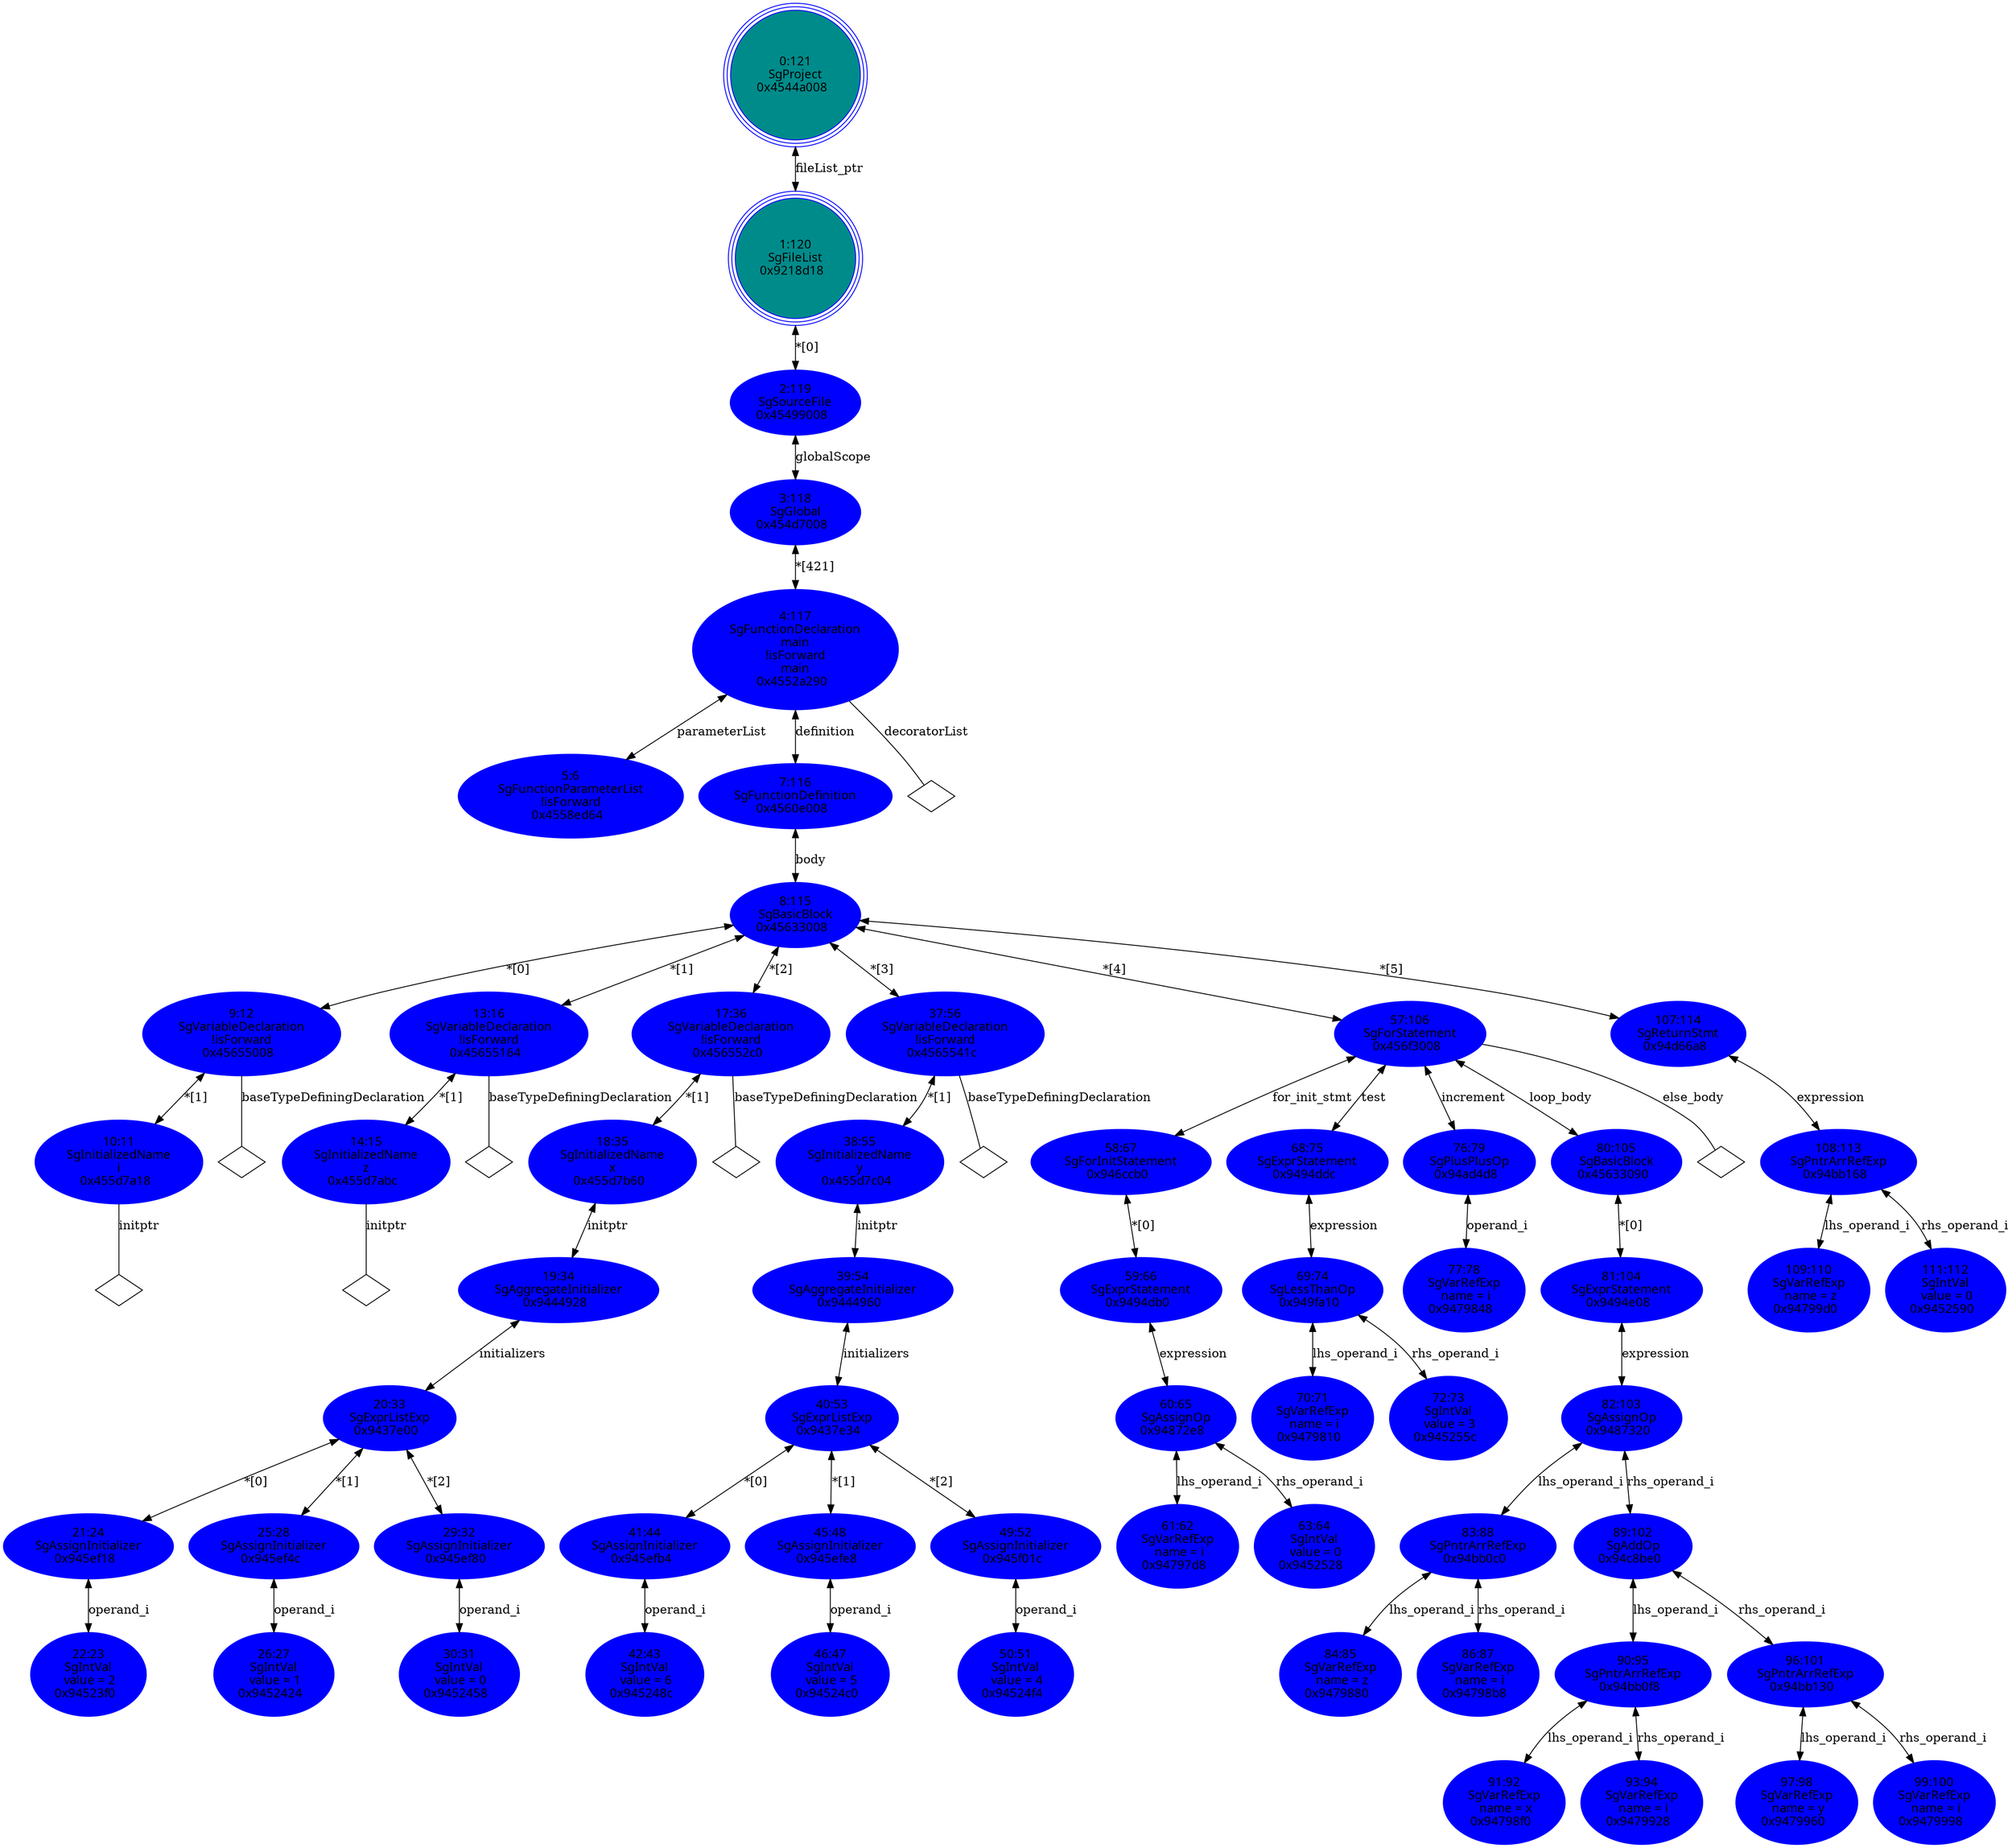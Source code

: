 digraph "GDOT/AST.dot" {
"0x4558ed64"[label="5:6\nSgFunctionParameterList\n!isForward\n0x4558ed64  " shape=ellipse,regular=0,URL="\N",tooltip="more info at \N",sides=6,peripheries=1,color="blue",fillcolor=blue1,fontname="7x13bold",fontcolor=black,style=filled];
"0x455d7a18"[label="10:11\nSgInitializedName\ni\n0x455d7a18  " shape=ellipse,regular=0,URL="\N",tooltip="more info at \N",sides=6,peripheries=1,color="blue",fillcolor=blue1,fontname="7x13bold",fontcolor=black,style=filled];
"0x455d7a18" -> "0x455d7a18__initptr__null"[label="initptr" dir=none ];
"0x455d7a18__initptr__null"[label="" shape=diamond ];
"0x45655008"[label="9:12\nSgVariableDeclaration\n!isForward\n0x45655008  " shape=ellipse,regular=0,URL="\N",tooltip="more info at \N",sides=6,peripheries=1,color="blue",fillcolor=blue1,fontname="7x13bold",fontcolor=black,style=filled];
"0x45655008" -> "0x45655008__baseTypeDefiningDeclaration__null"[label="baseTypeDefiningDeclaration" dir=none ];
"0x45655008__baseTypeDefiningDeclaration__null"[label="" shape=diamond ];
"0x45655008" -> "0x455d7a18"[label="*[1]" dir=both ];
"0x455d7abc"[label="14:15\nSgInitializedName\nz\n0x455d7abc  " shape=ellipse,regular=0,URL="\N",tooltip="more info at \N",sides=6,peripheries=1,color="blue",fillcolor=blue1,fontname="7x13bold",fontcolor=black,style=filled];
"0x455d7abc" -> "0x455d7abc__initptr__null"[label="initptr" dir=none ];
"0x455d7abc__initptr__null"[label="" shape=diamond ];
"0x45655164"[label="13:16\nSgVariableDeclaration\n!isForward\n0x45655164  " shape=ellipse,regular=0,URL="\N",tooltip="more info at \N",sides=6,peripheries=1,color="blue",fillcolor=blue1,fontname="7x13bold",fontcolor=black,style=filled];
"0x45655164" -> "0x45655164__baseTypeDefiningDeclaration__null"[label="baseTypeDefiningDeclaration" dir=none ];
"0x45655164__baseTypeDefiningDeclaration__null"[label="" shape=diamond ];
"0x45655164" -> "0x455d7abc"[label="*[1]" dir=both ];
"0x94523f0"[label="22:23\nSgIntVal\n value = 2\n0x94523f0  " shape=ellipse,regular=0,URL="\N",tooltip="more info at \N",sides=6,peripheries=1,color="blue",fillcolor=blue1,fontname="7x13bold",fontcolor=black,style=filled];
"0x945ef18"[label="21:24\nSgAssignInitializer\n0x945ef18  " shape=ellipse,regular=0,URL="\N",tooltip="more info at \N",sides=6,peripheries=1,color="blue",fillcolor=blue1,fontname="7x13bold",fontcolor=black,style=filled];
"0x945ef18" -> "0x94523f0"[label="operand_i" dir=both ];
"0x9452424"[label="26:27\nSgIntVal\n value = 1\n0x9452424  " shape=ellipse,regular=0,URL="\N",tooltip="more info at \N",sides=6,peripheries=1,color="blue",fillcolor=blue1,fontname="7x13bold",fontcolor=black,style=filled];
"0x945ef4c"[label="25:28\nSgAssignInitializer\n0x945ef4c  " shape=ellipse,regular=0,URL="\N",tooltip="more info at \N",sides=6,peripheries=1,color="blue",fillcolor=blue1,fontname="7x13bold",fontcolor=black,style=filled];
"0x945ef4c" -> "0x9452424"[label="operand_i" dir=both ];
"0x9452458"[label="30:31\nSgIntVal\n value = 0\n0x9452458  " shape=ellipse,regular=0,URL="\N",tooltip="more info at \N",sides=6,peripheries=1,color="blue",fillcolor=blue1,fontname="7x13bold",fontcolor=black,style=filled];
"0x945ef80"[label="29:32\nSgAssignInitializer\n0x945ef80  " shape=ellipse,regular=0,URL="\N",tooltip="more info at \N",sides=6,peripheries=1,color="blue",fillcolor=blue1,fontname="7x13bold",fontcolor=black,style=filled];
"0x945ef80" -> "0x9452458"[label="operand_i" dir=both ];
"0x9437e00"[label="20:33\nSgExprListExp\n0x9437e00  " shape=ellipse,regular=0,URL="\N",tooltip="more info at \N",sides=6,peripheries=1,color="blue",fillcolor=blue1,fontname="7x13bold",fontcolor=black,style=filled];
"0x9437e00" -> "0x945ef18"[label="*[0]" dir=both ];
"0x9437e00" -> "0x945ef4c"[label="*[1]" dir=both ];
"0x9437e00" -> "0x945ef80"[label="*[2]" dir=both ];
"0x9444928"[label="19:34\nSgAggregateInitializer\n0x9444928  " shape=ellipse,regular=0,URL="\N",tooltip="more info at \N",sides=6,peripheries=1,color="blue",fillcolor=blue1,fontname="7x13bold",fontcolor=black,style=filled];
"0x9444928" -> "0x9437e00"[label="initializers" dir=both ];
"0x455d7b60"[label="18:35\nSgInitializedName\nx\n0x455d7b60  " shape=ellipse,regular=0,URL="\N",tooltip="more info at \N",sides=6,peripheries=1,color="blue",fillcolor=blue1,fontname="7x13bold",fontcolor=black,style=filled];
"0x455d7b60" -> "0x9444928"[label="initptr" dir=both ];
"0x456552c0"[label="17:36\nSgVariableDeclaration\n!isForward\n0x456552c0  " shape=ellipse,regular=0,URL="\N",tooltip="more info at \N",sides=6,peripheries=1,color="blue",fillcolor=blue1,fontname="7x13bold",fontcolor=black,style=filled];
"0x456552c0" -> "0x456552c0__baseTypeDefiningDeclaration__null"[label="baseTypeDefiningDeclaration" dir=none ];
"0x456552c0__baseTypeDefiningDeclaration__null"[label="" shape=diamond ];
"0x456552c0" -> "0x455d7b60"[label="*[1]" dir=both ];
"0x945248c"[label="42:43\nSgIntVal\n value = 6\n0x945248c  " shape=ellipse,regular=0,URL="\N",tooltip="more info at \N",sides=6,peripheries=1,color="blue",fillcolor=blue1,fontname="7x13bold",fontcolor=black,style=filled];
"0x945efb4"[label="41:44\nSgAssignInitializer\n0x945efb4  " shape=ellipse,regular=0,URL="\N",tooltip="more info at \N",sides=6,peripheries=1,color="blue",fillcolor=blue1,fontname="7x13bold",fontcolor=black,style=filled];
"0x945efb4" -> "0x945248c"[label="operand_i" dir=both ];
"0x94524c0"[label="46:47\nSgIntVal\n value = 5\n0x94524c0  " shape=ellipse,regular=0,URL="\N",tooltip="more info at \N",sides=6,peripheries=1,color="blue",fillcolor=blue1,fontname="7x13bold",fontcolor=black,style=filled];
"0x945efe8"[label="45:48\nSgAssignInitializer\n0x945efe8  " shape=ellipse,regular=0,URL="\N",tooltip="more info at \N",sides=6,peripheries=1,color="blue",fillcolor=blue1,fontname="7x13bold",fontcolor=black,style=filled];
"0x945efe8" -> "0x94524c0"[label="operand_i" dir=both ];
"0x94524f4"[label="50:51\nSgIntVal\n value = 4\n0x94524f4  " shape=ellipse,regular=0,URL="\N",tooltip="more info at \N",sides=6,peripheries=1,color="blue",fillcolor=blue1,fontname="7x13bold",fontcolor=black,style=filled];
"0x945f01c"[label="49:52\nSgAssignInitializer\n0x945f01c  " shape=ellipse,regular=0,URL="\N",tooltip="more info at \N",sides=6,peripheries=1,color="blue",fillcolor=blue1,fontname="7x13bold",fontcolor=black,style=filled];
"0x945f01c" -> "0x94524f4"[label="operand_i" dir=both ];
"0x9437e34"[label="40:53\nSgExprListExp\n0x9437e34  " shape=ellipse,regular=0,URL="\N",tooltip="more info at \N",sides=6,peripheries=1,color="blue",fillcolor=blue1,fontname="7x13bold",fontcolor=black,style=filled];
"0x9437e34" -> "0x945efb4"[label="*[0]" dir=both ];
"0x9437e34" -> "0x945efe8"[label="*[1]" dir=both ];
"0x9437e34" -> "0x945f01c"[label="*[2]" dir=both ];
"0x9444960"[label="39:54\nSgAggregateInitializer\n0x9444960  " shape=ellipse,regular=0,URL="\N",tooltip="more info at \N",sides=6,peripheries=1,color="blue",fillcolor=blue1,fontname="7x13bold",fontcolor=black,style=filled];
"0x9444960" -> "0x9437e34"[label="initializers" dir=both ];
"0x455d7c04"[label="38:55\nSgInitializedName\ny\n0x455d7c04  " shape=ellipse,regular=0,URL="\N",tooltip="more info at \N",sides=6,peripheries=1,color="blue",fillcolor=blue1,fontname="7x13bold",fontcolor=black,style=filled];
"0x455d7c04" -> "0x9444960"[label="initptr" dir=both ];
"0x4565541c"[label="37:56\nSgVariableDeclaration\n!isForward\n0x4565541c  " shape=ellipse,regular=0,URL="\N",tooltip="more info at \N",sides=6,peripheries=1,color="blue",fillcolor=blue1,fontname="7x13bold",fontcolor=black,style=filled];
"0x4565541c" -> "0x4565541c__baseTypeDefiningDeclaration__null"[label="baseTypeDefiningDeclaration" dir=none ];
"0x4565541c__baseTypeDefiningDeclaration__null"[label="" shape=diamond ];
"0x4565541c" -> "0x455d7c04"[label="*[1]" dir=both ];
"0x94797d8"[label="61:62\nSgVarRefExp\n name = i\n0x94797d8  " shape=ellipse,regular=0,URL="\N",tooltip="more info at \N",sides=6,peripheries=1,color="blue",fillcolor=blue1,fontname="7x13bold",fontcolor=black,style=filled];
"0x9452528"[label="63:64\nSgIntVal\n value = 0\n0x9452528  " shape=ellipse,regular=0,URL="\N",tooltip="more info at \N",sides=6,peripheries=1,color="blue",fillcolor=blue1,fontname="7x13bold",fontcolor=black,style=filled];
"0x94872e8"[label="60:65\nSgAssignOp\n0x94872e8  " shape=ellipse,regular=0,URL="\N",tooltip="more info at \N",sides=6,peripheries=1,color="blue",fillcolor=blue1,fontname="7x13bold",fontcolor=black,style=filled];
"0x94872e8" -> "0x94797d8"[label="lhs_operand_i" dir=both ];
"0x94872e8" -> "0x9452528"[label="rhs_operand_i" dir=both ];
"0x9494db0"[label="59:66\nSgExprStatement\n0x9494db0  " shape=ellipse,regular=0,URL="\N",tooltip="more info at \N",sides=6,peripheries=1,color="blue",fillcolor=blue1,fontname="7x13bold",fontcolor=black,style=filled];
"0x9494db0" -> "0x94872e8"[label="expression" dir=both ];
"0x946ccb0"[label="58:67\nSgForInitStatement\n0x946ccb0  " shape=ellipse,regular=0,URL="\N",tooltip="more info at \N",sides=6,peripheries=1,color="blue",fillcolor=blue1,fontname="7x13bold",fontcolor=black,style=filled];
"0x946ccb0" -> "0x9494db0"[label="*[0]" dir=both ];
"0x9479810"[label="70:71\nSgVarRefExp\n name = i\n0x9479810  " shape=ellipse,regular=0,URL="\N",tooltip="more info at \N",sides=6,peripheries=1,color="blue",fillcolor=blue1,fontname="7x13bold",fontcolor=black,style=filled];
"0x945255c"[label="72:73\nSgIntVal\n value = 3\n0x945255c  " shape=ellipse,regular=0,URL="\N",tooltip="more info at \N",sides=6,peripheries=1,color="blue",fillcolor=blue1,fontname="7x13bold",fontcolor=black,style=filled];
"0x949fa10"[label="69:74\nSgLessThanOp\n0x949fa10  " shape=ellipse,regular=0,URL="\N",tooltip="more info at \N",sides=6,peripheries=1,color="blue",fillcolor=blue1,fontname="7x13bold",fontcolor=black,style=filled];
"0x949fa10" -> "0x9479810"[label="lhs_operand_i" dir=both ];
"0x949fa10" -> "0x945255c"[label="rhs_operand_i" dir=both ];
"0x9494ddc"[label="68:75\nSgExprStatement\n0x9494ddc  " shape=ellipse,regular=0,URL="\N",tooltip="more info at \N",sides=6,peripheries=1,color="blue",fillcolor=blue1,fontname="7x13bold",fontcolor=black,style=filled];
"0x9494ddc" -> "0x949fa10"[label="expression" dir=both ];
"0x9479848"[label="77:78\nSgVarRefExp\n name = i\n0x9479848  " shape=ellipse,regular=0,URL="\N",tooltip="more info at \N",sides=6,peripheries=1,color="blue",fillcolor=blue1,fontname="7x13bold",fontcolor=black,style=filled];
"0x94ad4d8"[label="76:79\nSgPlusPlusOp\n0x94ad4d8  " shape=ellipse,regular=0,URL="\N",tooltip="more info at \N",sides=6,peripheries=1,color="blue",fillcolor=blue1,fontname="7x13bold",fontcolor=black,style=filled];
"0x94ad4d8" -> "0x9479848"[label="operand_i" dir=both ];
"0x9479880"[label="84:85\nSgVarRefExp\n name = z\n0x9479880  " shape=ellipse,regular=0,URL="\N",tooltip="more info at \N",sides=6,peripheries=1,color="blue",fillcolor=blue1,fontname="7x13bold",fontcolor=black,style=filled];
"0x94798b8"[label="86:87\nSgVarRefExp\n name = i\n0x94798b8  " shape=ellipse,regular=0,URL="\N",tooltip="more info at \N",sides=6,peripheries=1,color="blue",fillcolor=blue1,fontname="7x13bold",fontcolor=black,style=filled];
"0x94bb0c0"[label="83:88\nSgPntrArrRefExp\n0x94bb0c0  " shape=ellipse,regular=0,URL="\N",tooltip="more info at \N",sides=6,peripheries=1,color="blue",fillcolor=blue1,fontname="7x13bold",fontcolor=black,style=filled];
"0x94bb0c0" -> "0x9479880"[label="lhs_operand_i" dir=both ];
"0x94bb0c0" -> "0x94798b8"[label="rhs_operand_i" dir=both ];
"0x94798f0"[label="91:92\nSgVarRefExp\n name = x\n0x94798f0  " shape=ellipse,regular=0,URL="\N",tooltip="more info at \N",sides=6,peripheries=1,color="blue",fillcolor=blue1,fontname="7x13bold",fontcolor=black,style=filled];
"0x9479928"[label="93:94\nSgVarRefExp\n name = i\n0x9479928  " shape=ellipse,regular=0,URL="\N",tooltip="more info at \N",sides=6,peripheries=1,color="blue",fillcolor=blue1,fontname="7x13bold",fontcolor=black,style=filled];
"0x94bb0f8"[label="90:95\nSgPntrArrRefExp\n0x94bb0f8  " shape=ellipse,regular=0,URL="\N",tooltip="more info at \N",sides=6,peripheries=1,color="blue",fillcolor=blue1,fontname="7x13bold",fontcolor=black,style=filled];
"0x94bb0f8" -> "0x94798f0"[label="lhs_operand_i" dir=both ];
"0x94bb0f8" -> "0x9479928"[label="rhs_operand_i" dir=both ];
"0x9479960"[label="97:98\nSgVarRefExp\n name = y\n0x9479960  " shape=ellipse,regular=0,URL="\N",tooltip="more info at \N",sides=6,peripheries=1,color="blue",fillcolor=blue1,fontname="7x13bold",fontcolor=black,style=filled];
"0x9479998"[label="99:100\nSgVarRefExp\n name = i\n0x9479998  " shape=ellipse,regular=0,URL="\N",tooltip="more info at \N",sides=6,peripheries=1,color="blue",fillcolor=blue1,fontname="7x13bold",fontcolor=black,style=filled];
"0x94bb130"[label="96:101\nSgPntrArrRefExp\n0x94bb130  " shape=ellipse,regular=0,URL="\N",tooltip="more info at \N",sides=6,peripheries=1,color="blue",fillcolor=blue1,fontname="7x13bold",fontcolor=black,style=filled];
"0x94bb130" -> "0x9479960"[label="lhs_operand_i" dir=both ];
"0x94bb130" -> "0x9479998"[label="rhs_operand_i" dir=both ];
"0x94c8be0"[label="89:102\nSgAddOp\n0x94c8be0  " shape=ellipse,regular=0,URL="\N",tooltip="more info at \N",sides=6,peripheries=1,color="blue",fillcolor=blue1,fontname="7x13bold",fontcolor=black,style=filled];
"0x94c8be0" -> "0x94bb0f8"[label="lhs_operand_i" dir=both ];
"0x94c8be0" -> "0x94bb130"[label="rhs_operand_i" dir=both ];
"0x9487320"[label="82:103\nSgAssignOp\n0x9487320  " shape=ellipse,regular=0,URL="\N",tooltip="more info at \N",sides=6,peripheries=1,color="blue",fillcolor=blue1,fontname="7x13bold",fontcolor=black,style=filled];
"0x9487320" -> "0x94bb0c0"[label="lhs_operand_i" dir=both ];
"0x9487320" -> "0x94c8be0"[label="rhs_operand_i" dir=both ];
"0x9494e08"[label="81:104\nSgExprStatement\n0x9494e08  " shape=ellipse,regular=0,URL="\N",tooltip="more info at \N",sides=6,peripheries=1,color="blue",fillcolor=blue1,fontname="7x13bold",fontcolor=black,style=filled];
"0x9494e08" -> "0x9487320"[label="expression" dir=both ];
"0x45633090"[label="80:105\nSgBasicBlock\n0x45633090  " shape=ellipse,regular=0,URL="\N",tooltip="more info at \N",sides=6,peripheries=1,color="blue",fillcolor=blue1,fontname="7x13bold",fontcolor=black,style=filled];
"0x45633090" -> "0x9494e08"[label="*[0]" dir=both ];
"0x456f3008"[label="57:106\nSgForStatement\n0x456f3008  " shape=ellipse,regular=0,URL="\N",tooltip="more info at \N",sides=6,peripheries=1,color="blue",fillcolor=blue1,fontname="7x13bold",fontcolor=black,style=filled];
"0x456f3008" -> "0x946ccb0"[label="for_init_stmt" dir=both ];
"0x456f3008" -> "0x9494ddc"[label="test" dir=both ];
"0x456f3008" -> "0x94ad4d8"[label="increment" dir=both ];
"0x456f3008" -> "0x45633090"[label="loop_body" dir=both ];
"0x456f3008" -> "0x456f3008__else_body__null"[label="else_body" dir=none ];
"0x456f3008__else_body__null"[label="" shape=diamond ];
"0x94799d0"[label="109:110\nSgVarRefExp\n name = z\n0x94799d0  " shape=ellipse,regular=0,URL="\N",tooltip="more info at \N",sides=6,peripheries=1,color="blue",fillcolor=blue1,fontname="7x13bold",fontcolor=black,style=filled];
"0x9452590"[label="111:112\nSgIntVal\n value = 0\n0x9452590  " shape=ellipse,regular=0,URL="\N",tooltip="more info at \N",sides=6,peripheries=1,color="blue",fillcolor=blue1,fontname="7x13bold",fontcolor=black,style=filled];
"0x94bb168"[label="108:113\nSgPntrArrRefExp\n0x94bb168  " shape=ellipse,regular=0,URL="\N",tooltip="more info at \N",sides=6,peripheries=1,color="blue",fillcolor=blue1,fontname="7x13bold",fontcolor=black,style=filled];
"0x94bb168" -> "0x94799d0"[label="lhs_operand_i" dir=both ];
"0x94bb168" -> "0x9452590"[label="rhs_operand_i" dir=both ];
"0x94d66a8"[label="107:114\nSgReturnStmt\n0x94d66a8  " shape=ellipse,regular=0,URL="\N",tooltip="more info at \N",sides=6,peripheries=1,color="blue",fillcolor=blue1,fontname="7x13bold",fontcolor=black,style=filled];
"0x94d66a8" -> "0x94bb168"[label="expression" dir=both ];
"0x45633008"[label="8:115\nSgBasicBlock\n0x45633008  " shape=ellipse,regular=0,URL="\N",tooltip="more info at \N",sides=6,peripheries=1,color="blue",fillcolor=blue1,fontname="7x13bold",fontcolor=black,style=filled];
"0x45633008" -> "0x45655008"[label="*[0]" dir=both ];
"0x45633008" -> "0x45655164"[label="*[1]" dir=both ];
"0x45633008" -> "0x456552c0"[label="*[2]" dir=both ];
"0x45633008" -> "0x4565541c"[label="*[3]" dir=both ];
"0x45633008" -> "0x456f3008"[label="*[4]" dir=both ];
"0x45633008" -> "0x94d66a8"[label="*[5]" dir=both ];
"0x4560e008"[label="7:116\nSgFunctionDefinition\n0x4560e008  " shape=ellipse,regular=0,URL="\N",tooltip="more info at \N",sides=6,peripheries=1,color="blue",fillcolor=blue1,fontname="7x13bold",fontcolor=black,style=filled];
"0x4560e008" -> "0x45633008"[label="body" dir=both ];
"0x4552a290"[label="4:117\nSgFunctionDeclaration\nmain\n!isForward\nmain\n0x4552a290  " shape=ellipse,regular=0,URL="\N",tooltip="more info at \N",sides=6,peripheries=1,color="blue",fillcolor=blue1,fontname="7x13bold",fontcolor=black,style=filled];
"0x4552a290" -> "0x4558ed64"[label="parameterList" dir=both ];
"0x4552a290" -> "0x4552a290__decoratorList__null"[label="decoratorList" dir=none ];
"0x4552a290__decoratorList__null"[label="" shape=diamond ];
"0x4552a290" -> "0x4560e008"[label="definition" dir=both ];
"0x454d7008"[label="3:118\nSgGlobal\n0x454d7008  " shape=ellipse,regular=0,URL="\N",tooltip="more info at \N",sides=6,peripheries=1,color="blue",fillcolor=blue1,fontname="7x13bold",fontcolor=black,style=filled];
"0x454d7008" -> "0x4552a290"[label="*[421]" dir=both ];
"0x45499008"[label="2:119\nSgSourceFile\n0x45499008  " shape=ellipse,regular=0,URL="\N",tooltip="more info at \N",sides=6,peripheries=1,color="blue",fillcolor=blue1,fontname="7x13bold",fontcolor=black,style=filled];
"0x45499008" -> "0x454d7008"[label="globalScope" dir=both ];
"0x9218d18"[label="1:120\nSgFileList\n0x9218d18  " shape=circle,regular=0,URL="\N",tooltip="more info at \N",sides=6,peripheries=3,color="blue",fillcolor=cyan4,fontname="12x24bold",fontcolor=black,style=filled];
"0x9218d18" -> "0x45499008"[label="*[0]" dir=both ];
"0x4544a008"[label="0:121\nSgProject\n0x4544a008  " shape=circle,regular=0,URL="\N",tooltip="more info at \N",sides=6,peripheries=3,color="blue",fillcolor=cyan4,fontname="12x24bold",fontcolor=black,style=filled];
"0x4544a008" -> "0x9218d18"[label="fileList_ptr" dir=both ];
}
